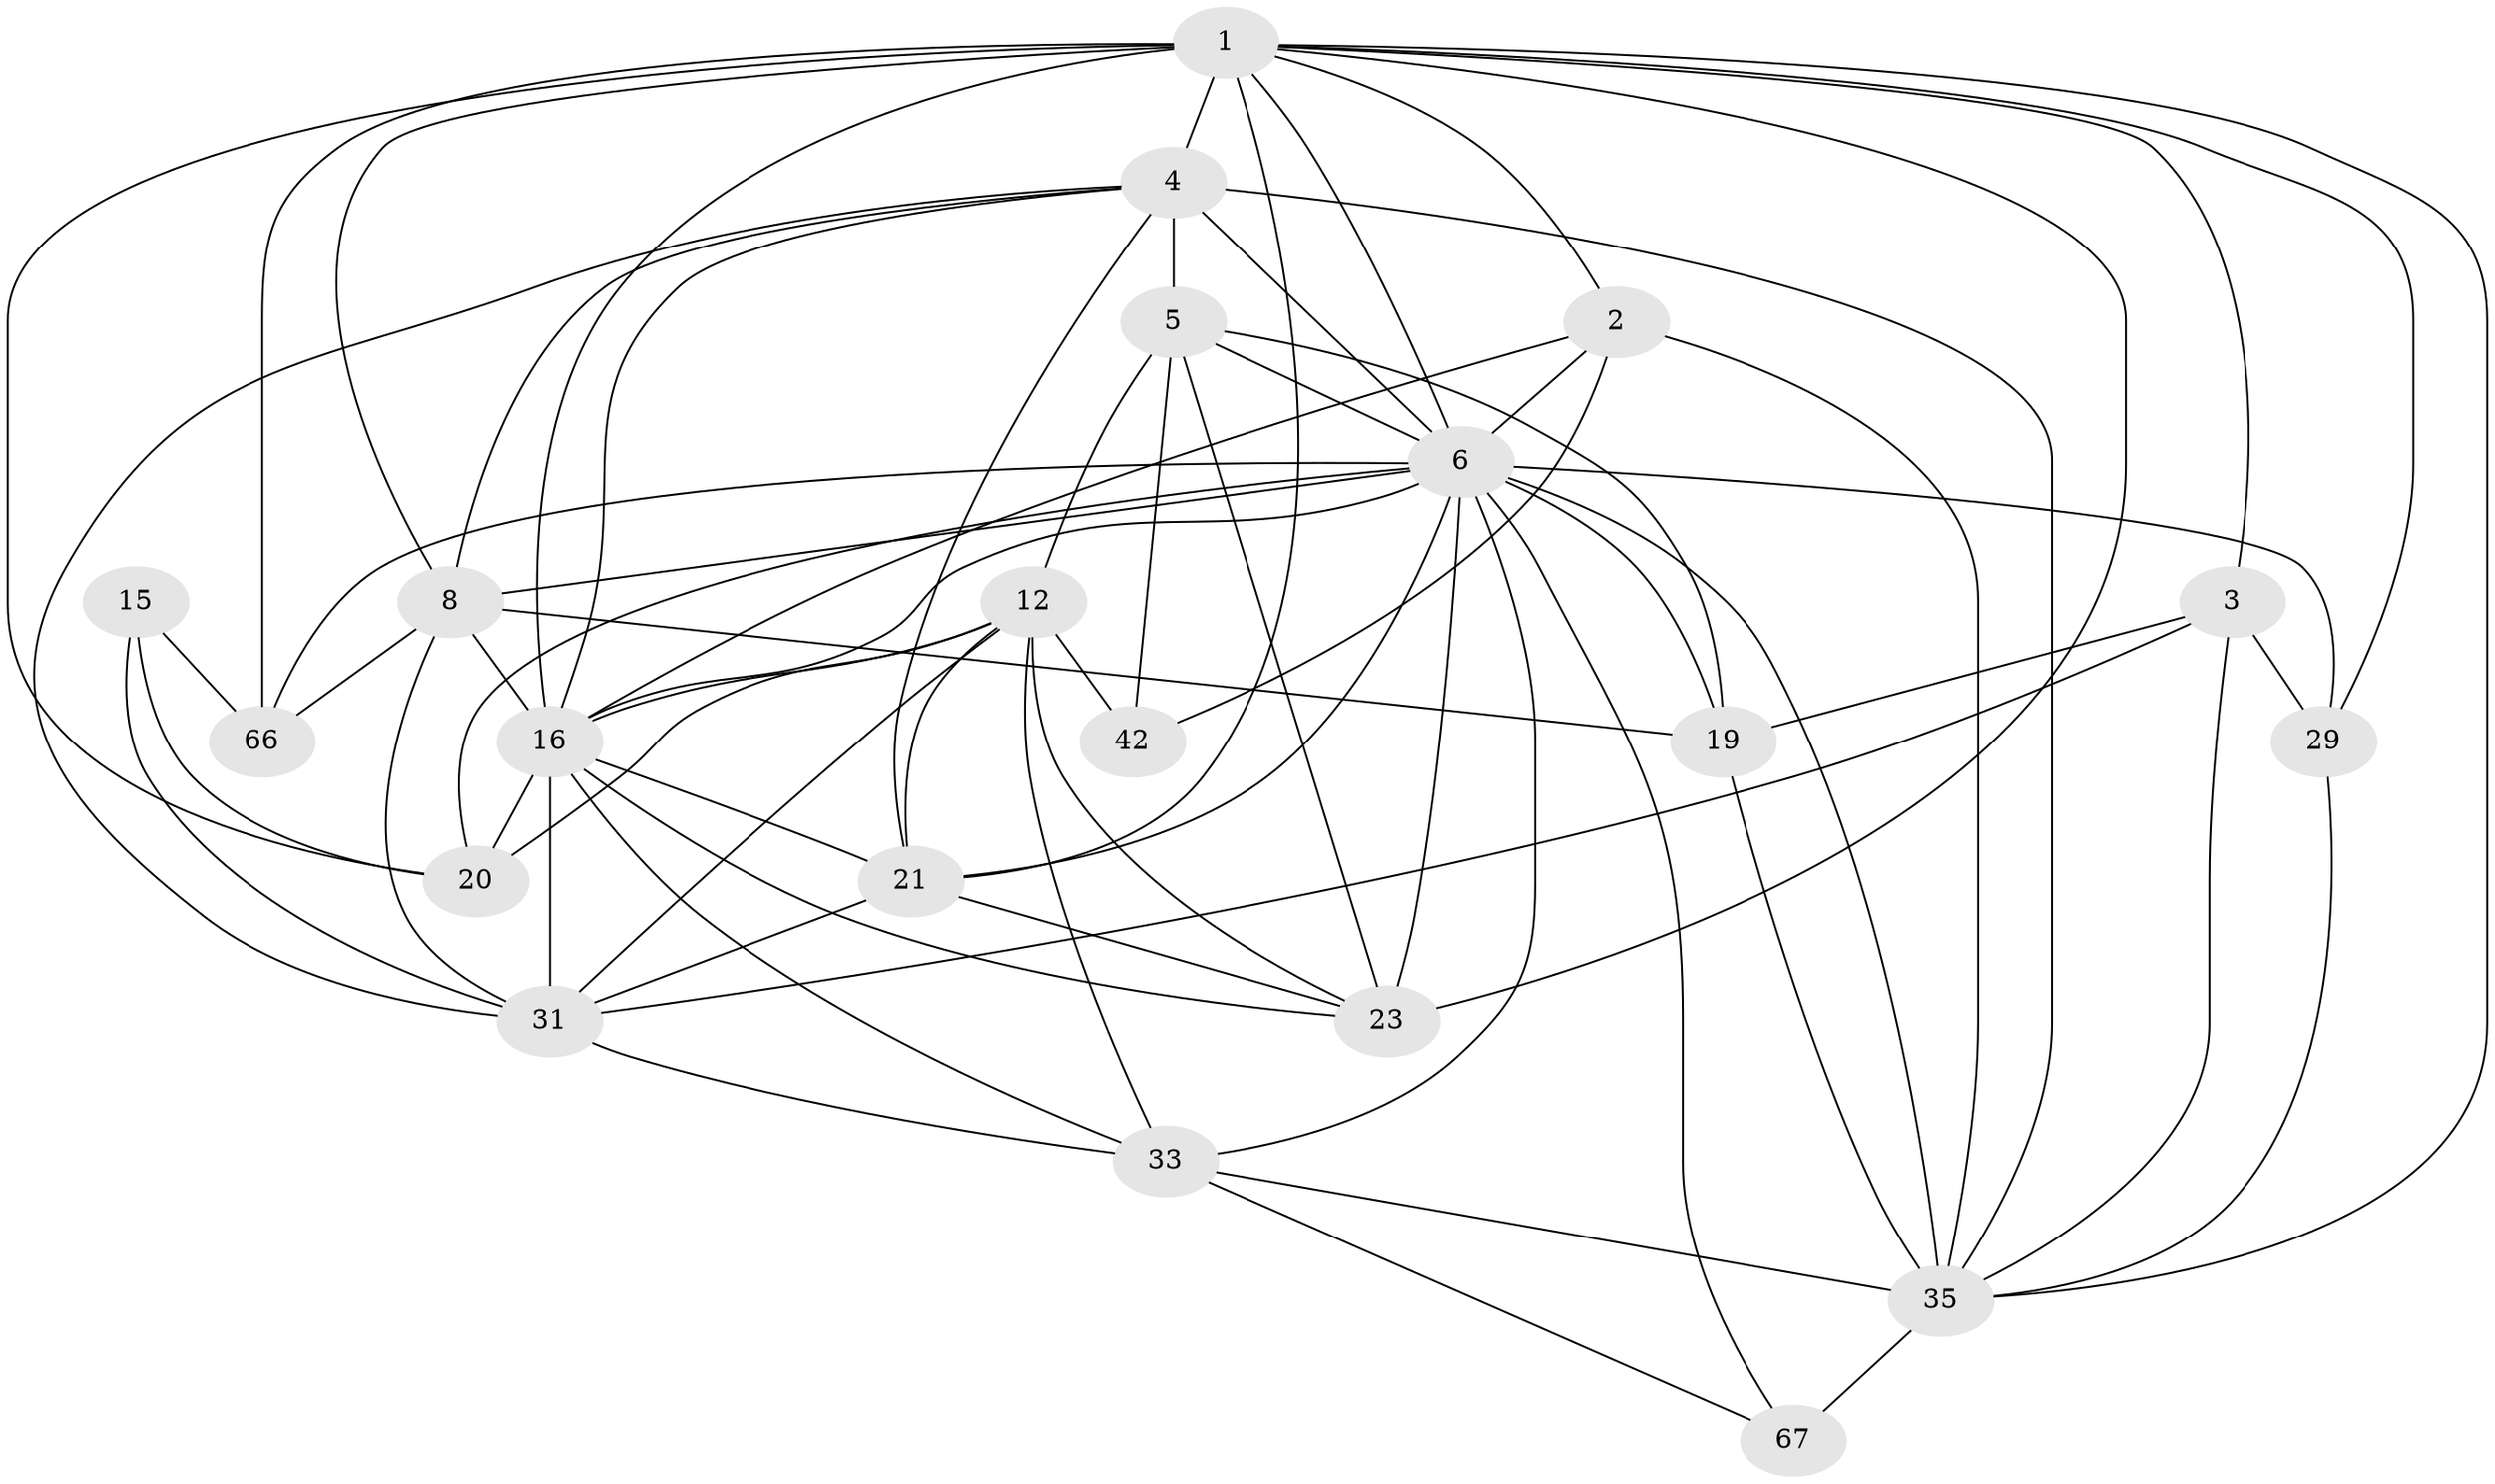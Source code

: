 // original degree distribution, {4: 1.0}
// Generated by graph-tools (version 1.1) at 2025/20/03/04/25 18:20:39]
// undirected, 21 vertices, 70 edges
graph export_dot {
graph [start="1"]
  node [color=gray90,style=filled];
  1 [super="+14+13"];
  2 [super="+10"];
  3 [super="+55"];
  4 [super="+22+32"];
  5 [super="+7+63"];
  6 [super="+39+45+27+11"];
  8 [super="+9+17"];
  12 [super="+65+71"];
  15;
  16 [super="+28+59"];
  19 [super="+68+38"];
  20 [super="+34"];
  21 [super="+25"];
  23 [super="+43+24+37"];
  29;
  31 [super="+56"];
  33 [super="+48"];
  35 [super="+57+54"];
  42;
  66;
  67;
  1 -- 66;
  1 -- 35;
  1 -- 2;
  1 -- 4 [weight=2];
  1 -- 16;
  1 -- 29;
  1 -- 6;
  1 -- 23;
  1 -- 3;
  1 -- 8;
  1 -- 21;
  1 -- 20 [weight=2];
  2 -- 42 [weight=2];
  2 -- 35;
  2 -- 6;
  2 -- 16;
  3 -- 35;
  3 -- 29;
  3 -- 31 [weight=2];
  3 -- 19;
  4 -- 35;
  4 -- 5 [weight=2];
  4 -- 6 [weight=2];
  4 -- 31;
  4 -- 16 [weight=2];
  4 -- 8;
  4 -- 21;
  5 -- 23 [weight=2];
  5 -- 6;
  5 -- 42;
  5 -- 19;
  5 -- 12;
  6 -- 19 [weight=3];
  6 -- 29;
  6 -- 33;
  6 -- 66;
  6 -- 67;
  6 -- 23 [weight=3];
  6 -- 16;
  6 -- 35;
  6 -- 8 [weight=2];
  6 -- 21 [weight=2];
  6 -- 20;
  8 -- 19 [weight=2];
  8 -- 16 [weight=2];
  8 -- 66;
  8 -- 31;
  12 -- 23;
  12 -- 42;
  12 -- 21;
  12 -- 16;
  12 -- 33;
  12 -- 20;
  12 -- 31;
  15 -- 66;
  15 -- 31 [weight=2];
  15 -- 20;
  16 -- 21;
  16 -- 23 [weight=2];
  16 -- 33;
  16 -- 20 [weight=3];
  16 -- 31;
  19 -- 35;
  21 -- 23;
  21 -- 31;
  29 -- 35;
  31 -- 33;
  33 -- 67;
  33 -- 35;
  35 -- 67 [weight=2];
}

